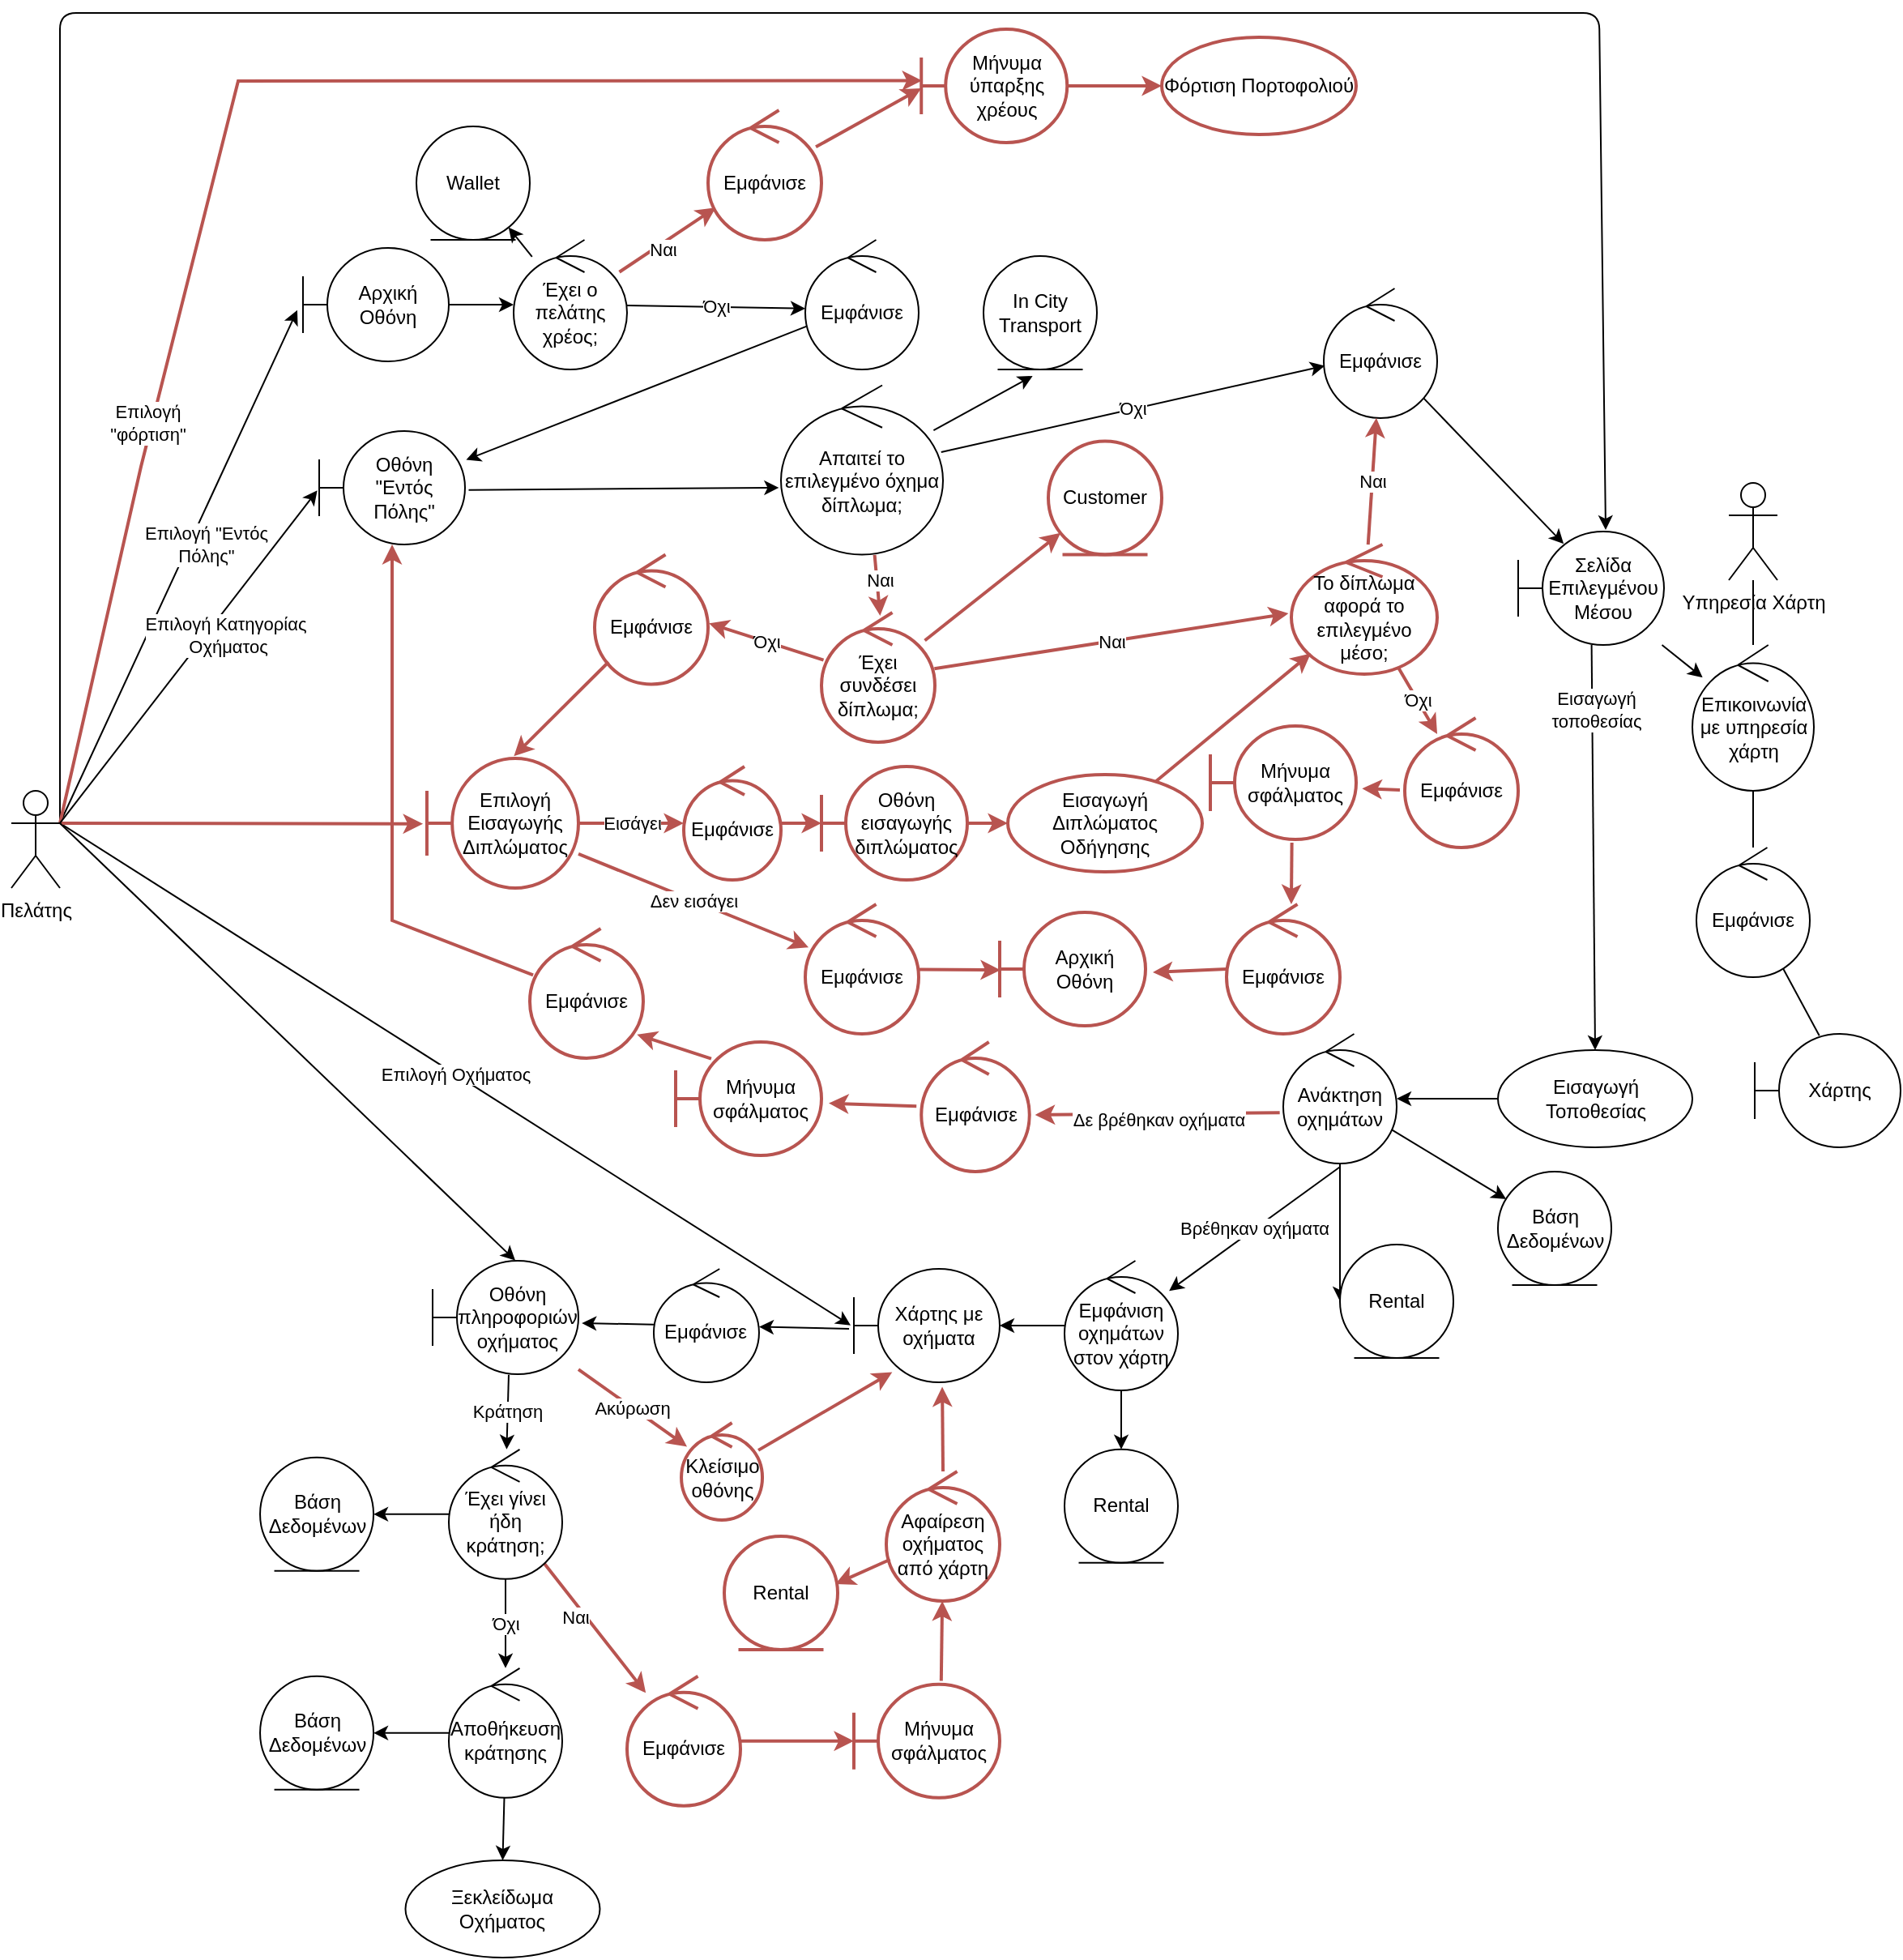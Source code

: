 <mxfile>
    <diagram name="Επιλογή Μέσου Μετακίνησης" id="LMLPMtf7ALw_Q4-HfFrC">
        <mxGraphModel dx="553" dy="1592" grid="1" gridSize="10" guides="1" tooltips="1" connect="1" arrows="1" fold="1" page="1" pageScale="1" pageWidth="827" pageHeight="1169" math="0" shadow="0">
            <root>
                <mxCell id="0"/>
                <mxCell id="1" parent="0"/>
                <mxCell id="86" value="" style="edgeStyle=none;html=1;rounded=0;strokeColor=#b85450;fillColor=#f8cecc;strokeWidth=2;exitX=0.599;exitY=-0.031;exitDx=0;exitDy=0;exitPerimeter=0;" parent="1" source="71" target="85" edge="1">
                    <mxGeometry relative="1" as="geometry"/>
                </mxCell>
                <mxCell id="71" value="Μήνυμα σφάλματος" style="shape=umlBoundary;whiteSpace=wrap;html=1;fillColor=none;strokeColor=#b85450;strokeWidth=2;" parent="1" vertex="1">
                    <mxGeometry x="640" y="921.39" width="90" height="70" as="geometry"/>
                </mxCell>
                <mxCell id="Tk8j7c15YgIE_sbvmRS2-9" style="rounded=0;orthogonalLoop=1;jettySize=auto;html=1;exitX=1;exitY=0.333;exitDx=0;exitDy=0;exitPerimeter=0;entryX=-0.039;entryY=0.549;entryDx=0;entryDy=0;entryPerimeter=0;" parent="1" source="Tk8j7c15YgIE_sbvmRS2-1" target="Tk8j7c15YgIE_sbvmRS2-7" edge="1">
                    <mxGeometry relative="1" as="geometry"/>
                </mxCell>
                <mxCell id="Tk8j7c15YgIE_sbvmRS2-10" value="Επιλογή &quot;Εντός&lt;div&gt;Πόλης&quot;&lt;br&gt;&lt;/div&gt;" style="edgeLabel;html=1;align=center;verticalAlign=middle;resizable=0;points=[];" parent="Tk8j7c15YgIE_sbvmRS2-9" vertex="1" connectable="0">
                    <mxGeometry x="-0.4" relative="1" as="geometry">
                        <mxPoint x="46" y="-77" as="offset"/>
                    </mxGeometry>
                </mxCell>
                <mxCell id="5Ba9WoWl8ZpEdoUwCl-l-32" value="Επιλογή Οχήματος" style="edgeStyle=none;rounded=0;orthogonalLoop=1;jettySize=auto;html=1;exitX=1;exitY=0.333;exitDx=0;exitDy=0;exitPerimeter=0;entryX=-0.022;entryY=0.498;entryDx=0;entryDy=0;entryPerimeter=0;" parent="1" source="Tk8j7c15YgIE_sbvmRS2-1" target="5Ba9WoWl8ZpEdoUwCl-l-30" edge="1">
                    <mxGeometry relative="1" as="geometry"/>
                </mxCell>
                <mxCell id="22" style="edgeStyle=none;html=1;exitX=1;exitY=0.333;exitDx=0;exitDy=0;exitPerimeter=0;entryX=-0.026;entryY=0.505;entryDx=0;entryDy=0;entryPerimeter=0;rounded=0;strokeColor=#b85450;fillColor=#f8cecc;strokeWidth=2;" parent="1" source="Tk8j7c15YgIE_sbvmRS2-1" target="20" edge="1">
                    <mxGeometry relative="1" as="geometry"/>
                </mxCell>
                <mxCell id="119" style="edgeStyle=none;html=1;entryX=0.6;entryY=-0.014;entryDx=0;entryDy=0;entryPerimeter=0;exitX=1;exitY=0.333;exitDx=0;exitDy=0;exitPerimeter=0;" parent="1" source="Tk8j7c15YgIE_sbvmRS2-1" target="5Ba9WoWl8ZpEdoUwCl-l-23" edge="1">
                    <mxGeometry relative="1" as="geometry">
                        <mxPoint x="150" y="380" as="sourcePoint"/>
                        <Array as="points">
                            <mxPoint x="150" y="-110"/>
                            <mxPoint x="1100" y="-110"/>
                        </Array>
                    </mxGeometry>
                </mxCell>
                <mxCell id="121" style="edgeStyle=none;html=1;exitX=1;exitY=0.333;exitDx=0;exitDy=0;exitPerimeter=0;entryX=0.005;entryY=0.453;entryDx=0;entryDy=0;entryPerimeter=0;rounded=0;strokeColor=#b85450;fillColor=#f8cecc;strokeWidth=2;" parent="1" source="Tk8j7c15YgIE_sbvmRS2-1" target="4" edge="1">
                    <mxGeometry relative="1" as="geometry">
                        <Array as="points">
                            <mxPoint x="200" y="170"/>
                            <mxPoint x="260" y="-68"/>
                        </Array>
                    </mxGeometry>
                </mxCell>
                <mxCell id="122" value="Επιλογή&lt;br&gt;&quot;φόρτιση&quot;" style="edgeLabel;html=1;align=center;verticalAlign=middle;resizable=0;points=[];" parent="121" connectable="0" vertex="1">
                    <mxGeometry x="-0.433" y="3" relative="1" as="geometry">
                        <mxPoint as="offset"/>
                    </mxGeometry>
                </mxCell>
                <mxCell id="Tk8j7c15YgIE_sbvmRS2-1" value="Πελάτης" style="shape=umlActor;verticalLabelPosition=bottom;verticalAlign=top;html=1;" parent="1" vertex="1">
                    <mxGeometry x="120" y="370" width="30" height="60" as="geometry"/>
                </mxCell>
                <mxCell id="5Ba9WoWl8ZpEdoUwCl-l-9" value="" style="rounded=0;orthogonalLoop=1;jettySize=auto;html=1;" parent="1" source="Tk8j7c15YgIE_sbvmRS2-7" target="5Ba9WoWl8ZpEdoUwCl-l-8" edge="1">
                    <mxGeometry relative="1" as="geometry"/>
                </mxCell>
                <mxCell id="Tk8j7c15YgIE_sbvmRS2-7" value="Αρχική Οθόνη" style="shape=umlBoundary;whiteSpace=wrap;html=1;" parent="1" vertex="1">
                    <mxGeometry x="300" y="35" width="90" height="70" as="geometry"/>
                </mxCell>
                <mxCell id="5Ba9WoWl8ZpEdoUwCl-l-12" value="" style="edgeStyle=none;rounded=0;orthogonalLoop=1;jettySize=auto;html=1;fillColor=#f8cecc;strokeColor=#b85450;strokeWidth=2;" parent="1" source="5Ba9WoWl8ZpEdoUwCl-l-8" target="5Ba9WoWl8ZpEdoUwCl-l-10" edge="1">
                    <mxGeometry relative="1" as="geometry"/>
                </mxCell>
                <mxCell id="5Ba9WoWl8ZpEdoUwCl-l-46" value="Ναι" style="edgeLabel;html=1;align=center;verticalAlign=middle;resizable=0;points=[];" parent="5Ba9WoWl8ZpEdoUwCl-l-12" vertex="1" connectable="0">
                    <mxGeometry x="-0.175" y="-3" relative="1" as="geometry">
                        <mxPoint as="offset"/>
                    </mxGeometry>
                </mxCell>
                <mxCell id="3" value="" style="edgeStyle=none;html=1;" parent="1" source="5Ba9WoWl8ZpEdoUwCl-l-8" target="2" edge="1">
                    <mxGeometry relative="1" as="geometry"/>
                </mxCell>
                <mxCell id="5Ba9WoWl8ZpEdoUwCl-l-8" value="Έχει ο πελάτης χρέος;" style="ellipse;shape=umlControl;whiteSpace=wrap;html=1;" parent="1" vertex="1">
                    <mxGeometry x="430" y="30" width="70" height="80" as="geometry"/>
                </mxCell>
                <mxCell id="5" style="edgeStyle=none;html=1;entryX=-0.001;entryY=0.522;entryDx=0;entryDy=0;entryPerimeter=0;rounded=0;strokeColor=#b85450;fillColor=#f8cecc;strokeWidth=2;" parent="1" source="5Ba9WoWl8ZpEdoUwCl-l-10" target="4" edge="1">
                    <mxGeometry relative="1" as="geometry"/>
                </mxCell>
                <mxCell id="5Ba9WoWl8ZpEdoUwCl-l-10" value="Εμφάνισε" style="ellipse;shape=umlControl;whiteSpace=wrap;html=1;fillColor=default;strokeColor=#b85450;strokeWidth=2;" parent="1" vertex="1">
                    <mxGeometry x="550" y="-50" width="70" height="80" as="geometry"/>
                </mxCell>
                <mxCell id="41" style="edgeStyle=none;html=1;entryX=1.008;entryY=0.254;entryDx=0;entryDy=0;entryPerimeter=0;" parent="1" source="5Ba9WoWl8ZpEdoUwCl-l-13" target="5Ba9WoWl8ZpEdoUwCl-l-15" edge="1">
                    <mxGeometry relative="1" as="geometry"/>
                </mxCell>
                <mxCell id="5Ba9WoWl8ZpEdoUwCl-l-13" value="Εμφάνισε" style="ellipse;shape=umlControl;whiteSpace=wrap;html=1;" parent="1" vertex="1">
                    <mxGeometry x="610" y="30" width="70" height="80" as="geometry"/>
                </mxCell>
                <mxCell id="5Ba9WoWl8ZpEdoUwCl-l-14" value="Όχι" style="edgeStyle=none;rounded=0;orthogonalLoop=1;jettySize=auto;html=1;entryX=0;entryY=0.53;entryDx=0;entryDy=0;entryPerimeter=0;" parent="1" source="5Ba9WoWl8ZpEdoUwCl-l-8" target="5Ba9WoWl8ZpEdoUwCl-l-13" edge="1">
                    <mxGeometry relative="1" as="geometry"/>
                </mxCell>
                <mxCell id="40" style="edgeStyle=none;html=1;entryX=-0.013;entryY=0.605;entryDx=0;entryDy=0;entryPerimeter=0;exitX=1.025;exitY=0.519;exitDx=0;exitDy=0;exitPerimeter=0;" parent="1" source="5Ba9WoWl8ZpEdoUwCl-l-15" target="5Ba9WoWl8ZpEdoUwCl-l-59" edge="1">
                    <mxGeometry relative="1" as="geometry"/>
                </mxCell>
                <mxCell id="5Ba9WoWl8ZpEdoUwCl-l-15" value="Οθόνη &quot;Εντός Πόλης&quot;" style="shape=umlBoundary;whiteSpace=wrap;html=1;" parent="1" vertex="1">
                    <mxGeometry x="310" y="148" width="90" height="70" as="geometry"/>
                </mxCell>
                <mxCell id="5Ba9WoWl8ZpEdoUwCl-l-16" style="edgeStyle=none;rounded=0;orthogonalLoop=1;jettySize=auto;html=1;exitX=1;exitY=0.333;exitDx=0;exitDy=0;exitPerimeter=0;entryX=-0.013;entryY=0.523;entryDx=0;entryDy=0;entryPerimeter=0;" parent="1" source="Tk8j7c15YgIE_sbvmRS2-1" target="5Ba9WoWl8ZpEdoUwCl-l-15" edge="1">
                    <mxGeometry relative="1" as="geometry"/>
                </mxCell>
                <mxCell id="5Ba9WoWl8ZpEdoUwCl-l-18" value="Επιλογή Κατηγορίας&lt;br&gt;&amp;nbsp;Οχήματος" style="edgeLabel;html=1;align=center;verticalAlign=middle;resizable=0;points=[];" parent="5Ba9WoWl8ZpEdoUwCl-l-16" vertex="1" connectable="0">
                    <mxGeometry x="0.12" y="2" relative="1" as="geometry">
                        <mxPoint x="14" as="offset"/>
                    </mxGeometry>
                </mxCell>
                <mxCell id="5Ba9WoWl8ZpEdoUwCl-l-29" value="" style="edgeStyle=none;rounded=0;orthogonalLoop=1;jettySize=auto;html=1;" parent="1" source="5Ba9WoWl8ZpEdoUwCl-l-20" target="5Ba9WoWl8ZpEdoUwCl-l-26" edge="1">
                    <mxGeometry relative="1" as="geometry"/>
                </mxCell>
                <mxCell id="5Ba9WoWl8ZpEdoUwCl-l-20" value="Εισαγωγή Τοποθεσίας" style="ellipse;whiteSpace=wrap;html=1;" parent="1" vertex="1">
                    <mxGeometry x="1037.5" y="530" width="120" height="60" as="geometry"/>
                </mxCell>
                <mxCell id="5Ba9WoWl8ZpEdoUwCl-l-24" value="" style="edgeStyle=none;rounded=0;orthogonalLoop=1;jettySize=auto;html=1;entryX=0.312;entryY=0.109;entryDx=0;entryDy=0;entryPerimeter=0;" parent="1" source="5Ba9WoWl8ZpEdoUwCl-l-21" target="5Ba9WoWl8ZpEdoUwCl-l-23" edge="1">
                    <mxGeometry relative="1" as="geometry">
                        <mxPoint x="1064" y="210" as="targetPoint"/>
                    </mxGeometry>
                </mxCell>
                <mxCell id="5Ba9WoWl8ZpEdoUwCl-l-21" value="Εμφάνισε" style="ellipse;shape=umlControl;whiteSpace=wrap;html=1;" parent="1" vertex="1">
                    <mxGeometry x="930" y="60" width="70" height="80" as="geometry"/>
                </mxCell>
                <mxCell id="131" value="" style="edgeStyle=none;html=1;" parent="1" source="5Ba9WoWl8ZpEdoUwCl-l-23" target="98" edge="1">
                    <mxGeometry relative="1" as="geometry"/>
                </mxCell>
                <mxCell id="138" value="Εισαγωγή&lt;br&gt;τοποθεσίας" style="edgeStyle=none;html=1;entryX=0.5;entryY=0;entryDx=0;entryDy=0;" parent="1" source="5Ba9WoWl8ZpEdoUwCl-l-23" target="5Ba9WoWl8ZpEdoUwCl-l-20" edge="1">
                    <mxGeometry x="-0.68" y="2" relative="1" as="geometry">
                        <mxPoint as="offset"/>
                    </mxGeometry>
                </mxCell>
                <mxCell id="5Ba9WoWl8ZpEdoUwCl-l-23" value="Σελίδα Επιλεγμένου Μέσου" style="shape=umlBoundary;whiteSpace=wrap;html=1;" parent="1" vertex="1">
                    <mxGeometry x="1050" y="210" width="90" height="70" as="geometry"/>
                </mxCell>
                <mxCell id="5Ba9WoWl8ZpEdoUwCl-l-28" value="" style="edgeStyle=none;rounded=0;orthogonalLoop=1;jettySize=auto;html=1;" parent="1" source="5Ba9WoWl8ZpEdoUwCl-l-26" target="5Ba9WoWl8ZpEdoUwCl-l-27" edge="1">
                    <mxGeometry relative="1" as="geometry"/>
                </mxCell>
                <mxCell id="5Ba9WoWl8ZpEdoUwCl-l-31" value="Βρέθηκαν οχήματα" style="edgeStyle=none;rounded=0;orthogonalLoop=1;jettySize=auto;html=1;exitX=0.497;exitY=1.028;exitDx=0;exitDy=0;exitPerimeter=0;" parent="1" source="5Ba9WoWl8ZpEdoUwCl-l-26" target="61" edge="1">
                    <mxGeometry relative="1" as="geometry">
                        <mxPoint x="782" y="650" as="sourcePoint"/>
                        <mxPoint x="896.69" y="630.17" as="targetPoint"/>
                    </mxGeometry>
                </mxCell>
                <mxCell id="46" value="Δε βρέθηκαν οχήματα" style="edgeStyle=none;html=1;entryX=1.052;entryY=0.562;entryDx=0;entryDy=0;entryPerimeter=0;rounded=0;strokeColor=#b85450;fillColor=#f8cecc;strokeWidth=2;exitX=-0.031;exitY=0.608;exitDx=0;exitDy=0;exitPerimeter=0;" parent="1" source="5Ba9WoWl8ZpEdoUwCl-l-26" target="45" edge="1">
                    <mxGeometry x="-0.015" y="4" relative="1" as="geometry">
                        <mxPoint as="offset"/>
                    </mxGeometry>
                </mxCell>
                <mxCell id="129" style="edgeStyle=none;html=1;entryX=0;entryY=0.5;entryDx=0;entryDy=0;" parent="1" source="5Ba9WoWl8ZpEdoUwCl-l-26" target="128" edge="1">
                    <mxGeometry relative="1" as="geometry"/>
                </mxCell>
                <mxCell id="5Ba9WoWl8ZpEdoUwCl-l-26" value="Ανάκτηση οχημάτων" style="ellipse;shape=umlControl;whiteSpace=wrap;html=1;" parent="1" vertex="1">
                    <mxGeometry x="905" y="520" width="70" height="80" as="geometry"/>
                </mxCell>
                <mxCell id="5Ba9WoWl8ZpEdoUwCl-l-27" value="Βάση Δεδομένων" style="ellipse;shape=umlEntity;whiteSpace=wrap;html=1;" parent="1" vertex="1">
                    <mxGeometry x="1037.5" y="605" width="70" height="70" as="geometry"/>
                </mxCell>
                <mxCell id="5Ba9WoWl8ZpEdoUwCl-l-34" value="" style="edgeStyle=none;rounded=0;orthogonalLoop=1;jettySize=auto;html=1;exitX=-0.033;exitY=0.529;exitDx=0;exitDy=0;exitPerimeter=0;" parent="1" source="5Ba9WoWl8ZpEdoUwCl-l-30" target="5Ba9WoWl8ZpEdoUwCl-l-33" edge="1">
                    <mxGeometry relative="1" as="geometry"/>
                </mxCell>
                <mxCell id="5Ba9WoWl8ZpEdoUwCl-l-30" value="Χάρτης με οχήματα" style="shape=umlBoundary;whiteSpace=wrap;html=1;" parent="1" vertex="1">
                    <mxGeometry x="640" y="665" width="90" height="70" as="geometry"/>
                </mxCell>
                <mxCell id="97" style="edgeStyle=none;html=1;entryX=1.023;entryY=0.55;entryDx=0;entryDy=0;entryPerimeter=0;endArrow=classic;endFill=1;" parent="1" source="5Ba9WoWl8ZpEdoUwCl-l-33" target="5Ba9WoWl8ZpEdoUwCl-l-37" edge="1">
                    <mxGeometry relative="1" as="geometry"/>
                </mxCell>
                <mxCell id="5Ba9WoWl8ZpEdoUwCl-l-33" value="Εμφάνισε" style="ellipse;shape=umlControl;whiteSpace=wrap;html=1;" parent="1" vertex="1">
                    <mxGeometry x="516.48" y="665" width="65" height="70" as="geometry"/>
                </mxCell>
                <mxCell id="5Ba9WoWl8ZpEdoUwCl-l-42" value="Κράτηση" style="edgeStyle=none;rounded=0;orthogonalLoop=1;jettySize=auto;html=1;exitX=0.522;exitY=1.005;exitDx=0;exitDy=0;exitPerimeter=0;" parent="1" source="5Ba9WoWl8ZpEdoUwCl-l-37" target="5Ba9WoWl8ZpEdoUwCl-l-41" edge="1">
                    <mxGeometry relative="1" as="geometry"/>
                </mxCell>
                <mxCell id="84" value="Ακύρωση" style="edgeStyle=none;html=1;rounded=0;strokeColor=#b85450;fillColor=#f8cecc;strokeWidth=2;" parent="1" source="5Ba9WoWl8ZpEdoUwCl-l-37" target="93" edge="1">
                    <mxGeometry relative="1" as="geometry"/>
                </mxCell>
                <mxCell id="5Ba9WoWl8ZpEdoUwCl-l-37" value="Οθόνη πληροφοριών οχήματος" style="shape=umlBoundary;whiteSpace=wrap;html=1;" parent="1" vertex="1">
                    <mxGeometry x="380.0" y="660" width="90" height="70" as="geometry"/>
                </mxCell>
                <mxCell id="5Ba9WoWl8ZpEdoUwCl-l-39" style="edgeStyle=none;rounded=0;orthogonalLoop=1;jettySize=auto;html=1;exitX=1;exitY=0.333;exitDx=0;exitDy=0;exitPerimeter=0;entryX=0.567;entryY=-0.002;entryDx=0;entryDy=0;entryPerimeter=0;" parent="1" source="Tk8j7c15YgIE_sbvmRS2-1" target="5Ba9WoWl8ZpEdoUwCl-l-37" edge="1">
                    <mxGeometry relative="1" as="geometry"/>
                </mxCell>
                <mxCell id="5Ba9WoWl8ZpEdoUwCl-l-49" value="" style="edgeStyle=none;rounded=0;orthogonalLoop=1;jettySize=auto;html=1;" parent="1" source="5Ba9WoWl8ZpEdoUwCl-l-41" target="5Ba9WoWl8ZpEdoUwCl-l-48" edge="1">
                    <mxGeometry relative="1" as="geometry"/>
                </mxCell>
                <mxCell id="5Ba9WoWl8ZpEdoUwCl-l-93" style="edgeStyle=none;rounded=0;orthogonalLoop=1;jettySize=auto;html=1;fillColor=#f8cecc;strokeColor=#b85450;strokeWidth=2;" parent="1" source="5Ba9WoWl8ZpEdoUwCl-l-41" target="5Ba9WoWl8ZpEdoUwCl-l-86" edge="1">
                    <mxGeometry relative="1" as="geometry"/>
                </mxCell>
                <mxCell id="5Ba9WoWl8ZpEdoUwCl-l-95" value="Ναι" style="edgeLabel;html=1;align=center;verticalAlign=middle;resizable=0;points=[];" parent="5Ba9WoWl8ZpEdoUwCl-l-93" vertex="1" connectable="0">
                    <mxGeometry x="-0.21" y="-3" relative="1" as="geometry">
                        <mxPoint x="-3" as="offset"/>
                    </mxGeometry>
                </mxCell>
                <mxCell id="78" value="Όχι" style="edgeStyle=none;html=1;" parent="1" source="5Ba9WoWl8ZpEdoUwCl-l-41" target="5Ba9WoWl8ZpEdoUwCl-l-50" edge="1">
                    <mxGeometry relative="1" as="geometry"/>
                </mxCell>
                <mxCell id="5Ba9WoWl8ZpEdoUwCl-l-41" value="Έχει γίνει ήδη κράτηση;" style="ellipse;shape=umlControl;whiteSpace=wrap;html=1;" parent="1" vertex="1">
                    <mxGeometry x="390" y="776.39" width="70" height="80" as="geometry"/>
                </mxCell>
                <mxCell id="5Ba9WoWl8ZpEdoUwCl-l-48" value="Βάση Δεδομένων" style="ellipse;shape=umlEntity;whiteSpace=wrap;html=1;" parent="1" vertex="1">
                    <mxGeometry x="273.52" y="781.39" width="70" height="70" as="geometry"/>
                </mxCell>
                <mxCell id="76" value="" style="edgeStyle=none;html=1;" parent="1" source="5Ba9WoWl8ZpEdoUwCl-l-50" target="5Ba9WoWl8ZpEdoUwCl-l-51" edge="1">
                    <mxGeometry relative="1" as="geometry"/>
                </mxCell>
                <mxCell id="80" style="edgeStyle=none;html=1;entryX=0.5;entryY=0;entryDx=0;entryDy=0;" parent="1" source="5Ba9WoWl8ZpEdoUwCl-l-50" target="142" edge="1">
                    <mxGeometry relative="1" as="geometry">
                        <mxPoint x="424.65" y="1032.0" as="targetPoint"/>
                    </mxGeometry>
                </mxCell>
                <mxCell id="5Ba9WoWl8ZpEdoUwCl-l-50" value="Αποθήκευση κράτησης" style="ellipse;shape=umlControl;whiteSpace=wrap;html=1;" parent="1" vertex="1">
                    <mxGeometry x="390.0" y="911.39" width="70" height="80" as="geometry"/>
                </mxCell>
                <mxCell id="5Ba9WoWl8ZpEdoUwCl-l-51" value="Βάση Δεδομένων" style="ellipse;shape=umlEntity;whiteSpace=wrap;html=1;" parent="1" vertex="1">
                    <mxGeometry x="273.52" y="916.39" width="70" height="70" as="geometry"/>
                </mxCell>
                <mxCell id="5Ba9WoWl8ZpEdoUwCl-l-64" style="edgeStyle=none;rounded=0;orthogonalLoop=1;jettySize=auto;html=1;entryX=0.433;entryY=1.057;entryDx=0;entryDy=0;entryPerimeter=0;" parent="1" source="5Ba9WoWl8ZpEdoUwCl-l-59" target="5Ba9WoWl8ZpEdoUwCl-l-60" edge="1">
                    <mxGeometry relative="1" as="geometry"/>
                </mxCell>
                <mxCell id="38" value="Όχι" style="edgeStyle=none;html=1;" parent="1" source="5Ba9WoWl8ZpEdoUwCl-l-59" target="5Ba9WoWl8ZpEdoUwCl-l-21" edge="1">
                    <mxGeometry relative="1" as="geometry"/>
                </mxCell>
                <mxCell id="5Ba9WoWl8ZpEdoUwCl-l-59" value="Απαιτεί το επιλεγμένο όχημα δίπλωμα;" style="ellipse;shape=umlControl;whiteSpace=wrap;html=1;fillColor=default;strokeColor=default;strokeWidth=1;fontColor=default;" parent="1" vertex="1">
                    <mxGeometry x="595" y="119.75" width="100" height="104.5" as="geometry"/>
                </mxCell>
                <mxCell id="5Ba9WoWl8ZpEdoUwCl-l-60" value="In City Transport" style="ellipse;shape=umlEntity;whiteSpace=wrap;html=1;fillColor=default;strokeColor=default;strokeWidth=1;" parent="1" vertex="1">
                    <mxGeometry x="720" y="40" width="70" height="70" as="geometry"/>
                </mxCell>
                <mxCell id="5Ba9WoWl8ZpEdoUwCl-l-70" style="edgeStyle=none;rounded=0;orthogonalLoop=1;jettySize=auto;html=1;fillColor=#f8cecc;strokeColor=#b85450;strokeWidth=2;entryX=0.517;entryY=0.025;entryDx=0;entryDy=0;entryPerimeter=0;exitX=0.578;exitY=1.002;exitDx=0;exitDy=0;exitPerimeter=0;" parent="1" source="5Ba9WoWl8ZpEdoUwCl-l-59" target="12" edge="1">
                    <mxGeometry relative="1" as="geometry">
                        <mxPoint x="639.8" y="240" as="targetPoint"/>
                        <mxPoint x="670" y="220" as="sourcePoint"/>
                    </mxGeometry>
                </mxCell>
                <mxCell id="5Ba9WoWl8ZpEdoUwCl-l-71" value="Ναι" style="edgeLabel;html=1;align=center;verticalAlign=middle;resizable=0;points=[];" parent="5Ba9WoWl8ZpEdoUwCl-l-70" vertex="1" connectable="0">
                    <mxGeometry x="-0.17" y="3" relative="1" as="geometry">
                        <mxPoint x="-1" as="offset"/>
                    </mxGeometry>
                </mxCell>
                <mxCell id="75" value="" style="edgeStyle=none;html=1;rounded=0;strokeColor=#b85450;fillColor=#f8cecc;strokeWidth=2;" parent="1" source="5Ba9WoWl8ZpEdoUwCl-l-86" target="71" edge="1">
                    <mxGeometry relative="1" as="geometry"/>
                </mxCell>
                <mxCell id="5Ba9WoWl8ZpEdoUwCl-l-86" value="Εμφάνισε" style="ellipse;shape=umlControl;whiteSpace=wrap;html=1;fillColor=none;strokeColor=#b85450;strokeWidth=2;" parent="1" vertex="1">
                    <mxGeometry x="500" y="916.39" width="70" height="80" as="geometry"/>
                </mxCell>
                <mxCell id="2" value="Wallet" style="ellipse;shape=umlEntity;whiteSpace=wrap;html=1;" parent="1" vertex="1">
                    <mxGeometry x="370" y="-40" width="70" height="70" as="geometry"/>
                </mxCell>
                <mxCell id="42" value="" style="edgeStyle=none;html=1;rounded=0;strokeColor=#b85450;fillColor=#f8cecc;strokeWidth=2;entryX=0;entryY=0.5;entryDx=0;entryDy=0;" parent="1" source="4" target="123" edge="1">
                    <mxGeometry relative="1" as="geometry">
                        <mxPoint x="810.0" y="-10" as="targetPoint"/>
                    </mxGeometry>
                </mxCell>
                <mxCell id="4" value="Μήνυμα ύπαρξης χρέους" style="shape=umlBoundary;whiteSpace=wrap;html=1;fillColor=none;strokeColor=#b85450;strokeWidth=2;" parent="1" vertex="1">
                    <mxGeometry x="681.62" y="-100" width="90" height="70" as="geometry"/>
                </mxCell>
                <mxCell id="14" value="" style="edgeStyle=none;html=1;rounded=0;strokeColor=#b85450;fillColor=#f8cecc;strokeWidth=2;" parent="1" source="12" target="13" edge="1">
                    <mxGeometry relative="1" as="geometry"/>
                </mxCell>
                <mxCell id="16" value="Ναι" style="edgeStyle=none;html=1;entryX=-0.02;entryY=0.532;entryDx=0;entryDy=0;entryPerimeter=0;rounded=0;strokeColor=#b85450;fillColor=#f8cecc;strokeWidth=2;" parent="1" source="12" target="15" edge="1">
                    <mxGeometry relative="1" as="geometry"/>
                </mxCell>
                <mxCell id="18" value="Όχι" style="edgeStyle=none;html=1;entryX=1.008;entryY=0.53;entryDx=0;entryDy=0;entryPerimeter=0;rounded=0;strokeColor=#b85450;fillColor=#f8cecc;strokeWidth=2;" parent="1" source="12" target="17" edge="1">
                    <mxGeometry relative="1" as="geometry"/>
                </mxCell>
                <mxCell id="12" value="Έχει συνδέσει δίπλωμα;" style="ellipse;shape=umlControl;whiteSpace=wrap;html=1;fillColor=none;strokeColor=#b85450;strokeWidth=2;" parent="1" vertex="1">
                    <mxGeometry x="620" y="260" width="70" height="80" as="geometry"/>
                </mxCell>
                <mxCell id="13" value="Customer" style="ellipse;shape=umlEntity;whiteSpace=wrap;html=1;fillColor=none;strokeColor=#b85450;strokeWidth=2;" parent="1" vertex="1">
                    <mxGeometry x="760" y="154.25" width="70" height="70" as="geometry"/>
                </mxCell>
                <mxCell id="32" value="Όχι" style="edgeStyle=none;html=1;entryX=0.286;entryY=0.125;entryDx=0;entryDy=0;entryPerimeter=0;rounded=0;strokeColor=#b85450;fillColor=#f8cecc;strokeWidth=2;" parent="1" source="15" target="31" edge="1">
                    <mxGeometry relative="1" as="geometry"/>
                </mxCell>
                <mxCell id="39" value="Ναι" style="edgeStyle=none;html=1;rounded=0;strokeColor=#b85450;fillColor=#f8cecc;strokeWidth=2;" parent="1" source="15" target="5Ba9WoWl8ZpEdoUwCl-l-21" edge="1">
                    <mxGeometry relative="1" as="geometry"/>
                </mxCell>
                <mxCell id="15" value="Το δίπλωμα αφορά το επιλεγμένο μέσο;" style="ellipse;shape=umlControl;whiteSpace=wrap;html=1;fillColor=none;strokeColor=#b85450;strokeWidth=2;" parent="1" vertex="1">
                    <mxGeometry x="910" y="218" width="90" height="80" as="geometry"/>
                </mxCell>
                <mxCell id="43" style="edgeStyle=none;html=1;entryX=0.574;entryY=-0.017;entryDx=0;entryDy=0;entryPerimeter=0;rounded=0;strokeColor=#b85450;fillColor=#f8cecc;strokeWidth=2;" parent="1" source="17" target="20" edge="1">
                    <mxGeometry relative="1" as="geometry"/>
                </mxCell>
                <mxCell id="17" value="Εμφάνισε" style="ellipse;shape=umlControl;whiteSpace=wrap;html=1;fillColor=none;strokeColor=#b85450;strokeWidth=2;" parent="1" vertex="1">
                    <mxGeometry x="480" y="224.25" width="70" height="80" as="geometry"/>
                </mxCell>
                <mxCell id="25" value="Εισάγει" style="edgeStyle=none;html=1;rounded=0;strokeColor=#b85450;fillColor=#f8cecc;strokeWidth=2;" parent="1" source="20" target="124" edge="1">
                    <mxGeometry relative="1" as="geometry">
                        <mxPoint x="590" y="390" as="targetPoint"/>
                    </mxGeometry>
                </mxCell>
                <mxCell id="44" value="Δεν εισάγει" style="edgeStyle=none;html=1;rounded=0;strokeColor=#b85450;fillColor=#f8cecc;strokeWidth=2;" parent="1" source="20" target="27" edge="1">
                    <mxGeometry relative="1" as="geometry"/>
                </mxCell>
                <mxCell id="20" value="Επιλογή Εισαγωγής Διπλώματος" style="shape=umlBoundary;whiteSpace=wrap;html=1;fillColor=none;strokeColor=#b85450;strokeWidth=2;" parent="1" vertex="1">
                    <mxGeometry x="376.48" y="350" width="93.52" height="80" as="geometry"/>
                </mxCell>
                <mxCell id="26" style="edgeStyle=none;html=1;rounded=0;strokeColor=#b85450;fillColor=#f8cecc;strokeWidth=2;" parent="1" source="24" target="15" edge="1">
                    <mxGeometry relative="1" as="geometry"/>
                </mxCell>
                <mxCell id="24" value="Εισαγωγή Διπλώματος Οδήγησης" style="ellipse;whiteSpace=wrap;html=1;fillColor=none;strokeColor=#b85450;strokeWidth=2;" parent="1" vertex="1">
                    <mxGeometry x="735" y="360" width="120" height="60" as="geometry"/>
                </mxCell>
                <mxCell id="30" style="edgeStyle=none;html=1;entryX=0.005;entryY=0.509;entryDx=0;entryDy=0;entryPerimeter=0;rounded=0;strokeColor=#b85450;fillColor=#f8cecc;strokeWidth=2;" parent="1" source="27" target="28" edge="1">
                    <mxGeometry relative="1" as="geometry"/>
                </mxCell>
                <mxCell id="27" value="Εμφάνισε" style="ellipse;shape=umlControl;whiteSpace=wrap;html=1;fillColor=none;strokeColor=#b85450;strokeWidth=2;" parent="1" vertex="1">
                    <mxGeometry x="610" y="440" width="70" height="80" as="geometry"/>
                </mxCell>
                <mxCell id="28" value="Αρχική Οθόνη" style="shape=umlBoundary;whiteSpace=wrap;html=1;fillColor=none;strokeColor=#b85450;strokeWidth=2;" parent="1" vertex="1">
                    <mxGeometry x="730" y="445" width="90" height="70" as="geometry"/>
                </mxCell>
                <mxCell id="31" value="Εμφάνισε" style="ellipse;shape=umlControl;whiteSpace=wrap;html=1;fillColor=none;strokeColor=#b85450;strokeWidth=2;" parent="1" vertex="1">
                    <mxGeometry x="980" y="325" width="70" height="80" as="geometry"/>
                </mxCell>
                <mxCell id="54" style="edgeStyle=none;html=1;rounded=0;strokeColor=#b85450;fillColor=#f8cecc;strokeWidth=2;exitX=0.029;exitY=0.358;exitDx=0;exitDy=0;exitPerimeter=0;" parent="1" source="116" target="5Ba9WoWl8ZpEdoUwCl-l-15" edge="1">
                    <mxGeometry relative="1" as="geometry">
                        <mxPoint x="430" y="490" as="sourcePoint"/>
                        <mxPoint x="400" y="220" as="targetPoint"/>
                        <Array as="points">
                            <mxPoint x="355" y="450"/>
                            <mxPoint x="355" y="340"/>
                        </Array>
                    </mxGeometry>
                </mxCell>
                <mxCell id="45" value="Εμφάνισε" style="ellipse;shape=umlControl;whiteSpace=wrap;html=1;fillColor=none;strokeColor=#b85450;strokeWidth=2;" parent="1" vertex="1">
                    <mxGeometry x="681.62" y="525" width="66.76" height="80" as="geometry"/>
                </mxCell>
                <mxCell id="64" value="" style="edgeStyle=none;html=1;" parent="1" source="61" target="63" edge="1">
                    <mxGeometry relative="1" as="geometry"/>
                </mxCell>
                <mxCell id="65" value="" style="edgeStyle=none;html=1;" parent="1" source="61" target="5Ba9WoWl8ZpEdoUwCl-l-30" edge="1">
                    <mxGeometry relative="1" as="geometry"/>
                </mxCell>
                <mxCell id="61" value="Εμφάνιση οχημάτων στον χάρτη" style="ellipse;shape=umlControl;whiteSpace=wrap;html=1;" parent="1" vertex="1">
                    <mxGeometry x="770" y="660" width="70" height="80" as="geometry"/>
                </mxCell>
                <mxCell id="63" value="Rental" style="ellipse;shape=umlEntity;whiteSpace=wrap;html=1;" parent="1" vertex="1">
                    <mxGeometry x="770" y="776.39" width="70" height="70" as="geometry"/>
                </mxCell>
                <mxCell id="87" style="edgeStyle=none;html=1;rounded=0;strokeColor=#b85450;fillColor=#f8cecc;strokeWidth=2;entryX=0.606;entryY=1.04;entryDx=0;entryDy=0;entryPerimeter=0;" parent="1" source="85" target="5Ba9WoWl8ZpEdoUwCl-l-30" edge="1">
                    <mxGeometry relative="1" as="geometry">
                        <Array as="points"/>
                    </mxGeometry>
                </mxCell>
                <mxCell id="91" style="edgeStyle=none;html=1;entryX=0.981;entryY=0.421;entryDx=0;entryDy=0;rounded=0;strokeColor=#b85450;fillColor=#f8cecc;strokeWidth=2;entryPerimeter=0;" parent="1" source="85" target="88" edge="1">
                    <mxGeometry relative="1" as="geometry"/>
                </mxCell>
                <mxCell id="85" value="Αφαίρεση οχήματος από χάρτη" style="ellipse;shape=umlControl;whiteSpace=wrap;html=1;fillColor=none;strokeColor=#b85450;strokeWidth=2;" parent="1" vertex="1">
                    <mxGeometry x="660" y="790" width="70" height="80" as="geometry"/>
                </mxCell>
                <mxCell id="88" value="Rental" style="ellipse;shape=umlEntity;whiteSpace=wrap;html=1;fillColor=none;strokeColor=#b85450;strokeWidth=2;" parent="1" vertex="1">
                    <mxGeometry x="560" y="830" width="70" height="70" as="geometry"/>
                </mxCell>
                <mxCell id="94" style="edgeStyle=none;html=1;entryX=0.263;entryY=0.91;entryDx=0;entryDy=0;entryPerimeter=0;endArrow=classic;endFill=1;rounded=0;strokeColor=#b85450;fillColor=#f8cecc;strokeWidth=2;" parent="1" source="93" target="5Ba9WoWl8ZpEdoUwCl-l-30" edge="1">
                    <mxGeometry relative="1" as="geometry"/>
                </mxCell>
                <mxCell id="93" value="Κλείσιμο οθόνης" style="ellipse;shape=umlControl;whiteSpace=wrap;html=1;fillColor=none;strokeColor=#b85450;strokeWidth=2;" parent="1" vertex="1">
                    <mxGeometry x="533.52" y="760" width="50" height="60" as="geometry"/>
                </mxCell>
                <mxCell id="140" value="" style="edgeStyle=none;html=1;endArrow=none;endFill=0;" parent="1" source="98" target="139" edge="1">
                    <mxGeometry relative="1" as="geometry"/>
                </mxCell>
                <mxCell id="98" value="Επικοινωνία με υπηρεσία χάρτη" style="ellipse;shape=umlControl;whiteSpace=wrap;html=1;" parent="1" vertex="1">
                    <mxGeometry x="1157.5" y="280" width="75" height="90" as="geometry"/>
                </mxCell>
                <mxCell id="101" value="" style="edgeStyle=none;html=1;endArrow=none;endFill=0;" parent="1" source="100" target="98" edge="1">
                    <mxGeometry relative="1" as="geometry"/>
                </mxCell>
                <mxCell id="100" value="Υπηρεσία Χάρτη" style="shape=umlActor;verticalLabelPosition=bottom;verticalAlign=top;html=1;" parent="1" vertex="1">
                    <mxGeometry x="1180" y="180" width="30" height="60" as="geometry"/>
                </mxCell>
                <mxCell id="109" value="Μήνυμα σφάλματος" style="shape=umlBoundary;whiteSpace=wrap;html=1;fillColor=none;strokeColor=#b85450;strokeWidth=2;" parent="1" vertex="1">
                    <mxGeometry x="860" y="330" width="90" height="70" as="geometry"/>
                </mxCell>
                <mxCell id="110" value="" style="edgeStyle=none;html=1;rounded=0;strokeColor=#b85450;fillColor=#f8cecc;strokeWidth=2;exitX=-0.043;exitY=0.556;exitDx=0;exitDy=0;exitPerimeter=0;entryX=1.041;entryY=0.552;entryDx=0;entryDy=0;entryPerimeter=0;" parent="1" source="31" target="109" edge="1">
                    <mxGeometry relative="1" as="geometry">
                        <mxPoint x="910.0" y="500.594" as="sourcePoint"/>
                        <mxPoint x="993.099" y="419.997" as="targetPoint"/>
                    </mxGeometry>
                </mxCell>
                <mxCell id="111" value="Εμφάνισε" style="ellipse;shape=umlControl;whiteSpace=wrap;html=1;fillColor=none;strokeColor=#b85450;strokeWidth=2;" parent="1" vertex="1">
                    <mxGeometry x="870" y="440" width="70" height="80" as="geometry"/>
                </mxCell>
                <mxCell id="112" value="" style="edgeStyle=none;html=1;rounded=0;strokeColor=#b85450;fillColor=#f8cecc;strokeWidth=2;exitX=0.559;exitY=1.029;exitDx=0;exitDy=0;exitPerimeter=0;entryX=0.571;entryY=0;entryDx=0;entryDy=0;entryPerimeter=0;" parent="1" source="109" target="111" edge="1">
                    <mxGeometry relative="1" as="geometry">
                        <mxPoint x="830.0" y="490.594" as="sourcePoint"/>
                        <mxPoint x="913.099" y="409.997" as="targetPoint"/>
                    </mxGeometry>
                </mxCell>
                <mxCell id="113" value="" style="edgeStyle=none;html=1;rounded=0;strokeColor=#b85450;fillColor=#f8cecc;strokeWidth=2;exitX=0;exitY=0.5;exitDx=0;exitDy=0;exitPerimeter=0;entryX=1.05;entryY=0.529;entryDx=0;entryDy=0;entryPerimeter=0;" parent="1" source="111" target="28" edge="1">
                    <mxGeometry relative="1" as="geometry">
                        <mxPoint x="826.9" y="455.004" as="sourcePoint"/>
                        <mxPoint x="909.999" y="374.407" as="targetPoint"/>
                    </mxGeometry>
                </mxCell>
                <mxCell id="115" value="Μήνυμα σφάλματος" style="shape=umlBoundary;whiteSpace=wrap;html=1;fillColor=none;strokeColor=#b85450;strokeWidth=2;" parent="1" vertex="1">
                    <mxGeometry x="530" y="525" width="90" height="70" as="geometry"/>
                </mxCell>
                <mxCell id="116" value="Εμφάνισε" style="ellipse;shape=umlControl;whiteSpace=wrap;html=1;fillColor=none;strokeColor=#b85450;strokeWidth=2;" parent="1" vertex="1">
                    <mxGeometry x="440" y="455" width="70" height="80" as="geometry"/>
                </mxCell>
                <mxCell id="117" value="" style="edgeStyle=none;html=1;rounded=0;strokeColor=#b85450;fillColor=#f8cecc;strokeWidth=2;entryX=1.05;entryY=0.54;entryDx=0;entryDy=0;entryPerimeter=0;exitX=-0.045;exitY=0.495;exitDx=0;exitDy=0;exitPerimeter=0;" parent="1" source="45" target="115" edge="1">
                    <mxGeometry relative="1" as="geometry">
                        <mxPoint x="950.0" y="880.594" as="sourcePoint"/>
                        <mxPoint x="1033.099" y="799.997" as="targetPoint"/>
                    </mxGeometry>
                </mxCell>
                <mxCell id="118" value="" style="edgeStyle=none;html=1;rounded=0;strokeColor=#b85450;fillColor=#f8cecc;strokeWidth=2;entryX=0.945;entryY=0.817;entryDx=0;entryDy=0;entryPerimeter=0;exitX=0.244;exitY=0.148;exitDx=0;exitDy=0;exitPerimeter=0;" parent="1" source="115" target="116" edge="1">
                    <mxGeometry relative="1" as="geometry">
                        <mxPoint x="490.0" y="560.594" as="sourcePoint"/>
                        <mxPoint x="573.099" y="479.997" as="targetPoint"/>
                    </mxGeometry>
                </mxCell>
                <mxCell id="123" value="Φόρτιση Πορτοφολιού" style="ellipse;whiteSpace=wrap;html=1;fillColor=none;strokeColor=#b85450;strokeWidth=2;" parent="1" vertex="1">
                    <mxGeometry x="830" y="-95" width="120" height="60" as="geometry"/>
                </mxCell>
                <mxCell id="126" value="" style="edgeStyle=none;html=1;fontSize=12;fillColor=none;strokeColor=#b85450;strokeWidth=2;" parent="1" source="124" target="125" edge="1">
                    <mxGeometry relative="1" as="geometry"/>
                </mxCell>
                <mxCell id="124" value="Εμφάνισε" style="ellipse;shape=umlControl;whiteSpace=wrap;html=1;fillColor=none;strokeColor=#b85450;strokeWidth=2;" parent="1" vertex="1">
                    <mxGeometry x="535" y="355" width="60" height="70" as="geometry"/>
                </mxCell>
                <mxCell id="127" value="" style="edgeStyle=none;html=1;fontSize=12;fillColor=none;strokeColor=#b85450;strokeWidth=2;" parent="1" source="125" target="24" edge="1">
                    <mxGeometry relative="1" as="geometry"/>
                </mxCell>
                <mxCell id="125" value="Οθόνη εισαγωγής διπλώματος" style="shape=umlBoundary;whiteSpace=wrap;html=1;fillColor=none;strokeColor=#b85450;strokeWidth=2;" parent="1" vertex="1">
                    <mxGeometry x="620" y="355" width="90" height="70" as="geometry"/>
                </mxCell>
                <mxCell id="128" value="Rental" style="ellipse;shape=umlEntity;whiteSpace=wrap;html=1;" parent="1" vertex="1">
                    <mxGeometry x="940" y="650" width="70" height="70" as="geometry"/>
                </mxCell>
                <mxCell id="132" value="Χάρτης" style="shape=umlBoundary;whiteSpace=wrap;html=1;" parent="1" vertex="1">
                    <mxGeometry x="1196" y="520" width="90" height="70" as="geometry"/>
                </mxCell>
                <mxCell id="141" style="edgeStyle=none;html=1;entryX=0.443;entryY=0.016;entryDx=0;entryDy=0;entryPerimeter=0;endArrow=none;endFill=0;" parent="1" source="139" target="132" edge="1">
                    <mxGeometry relative="1" as="geometry"/>
                </mxCell>
                <mxCell id="139" value="Εμφάνισε" style="ellipse;shape=umlControl;whiteSpace=wrap;html=1;" parent="1" vertex="1">
                    <mxGeometry x="1160" y="405" width="70" height="80" as="geometry"/>
                </mxCell>
                <mxCell id="142" value="Ξεκλείδωμα Οχήματος" style="ellipse;whiteSpace=wrap;html=1;" parent="1" vertex="1">
                    <mxGeometry x="363.24" y="1030" width="120" height="60" as="geometry"/>
                </mxCell>
            </root>
        </mxGraphModel>
    </diagram>
</mxfile>